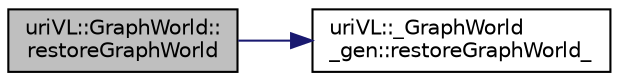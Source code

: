 digraph "uriVL::GraphWorld::restoreGraphWorld"
{
  edge [fontname="Helvetica",fontsize="10",labelfontname="Helvetica",labelfontsize="10"];
  node [fontname="Helvetica",fontsize="10",shape=record];
  rankdir="LR";
  Node1 [label="uriVL::GraphWorld::\lrestoreGraphWorld",height=0.2,width=0.4,color="black", fillcolor="grey75", style="filled", fontcolor="black"];
  Node1 -> Node2 [color="midnightblue",fontsize="10",style="solid",fontname="Helvetica"];
  Node2 [label="uriVL::_GraphWorld\l_gen::restoreGraphWorld_",height=0.2,width=0.4,color="black", fillcolor="white", style="filled",URL="$classuriVL_1_1__GraphWorld__gen.html#a4123c42bdd1d5b25b4c104b4a620487b",tooltip="Restores previous current _GraphWorld_gen and graphic device settings. "];
}
